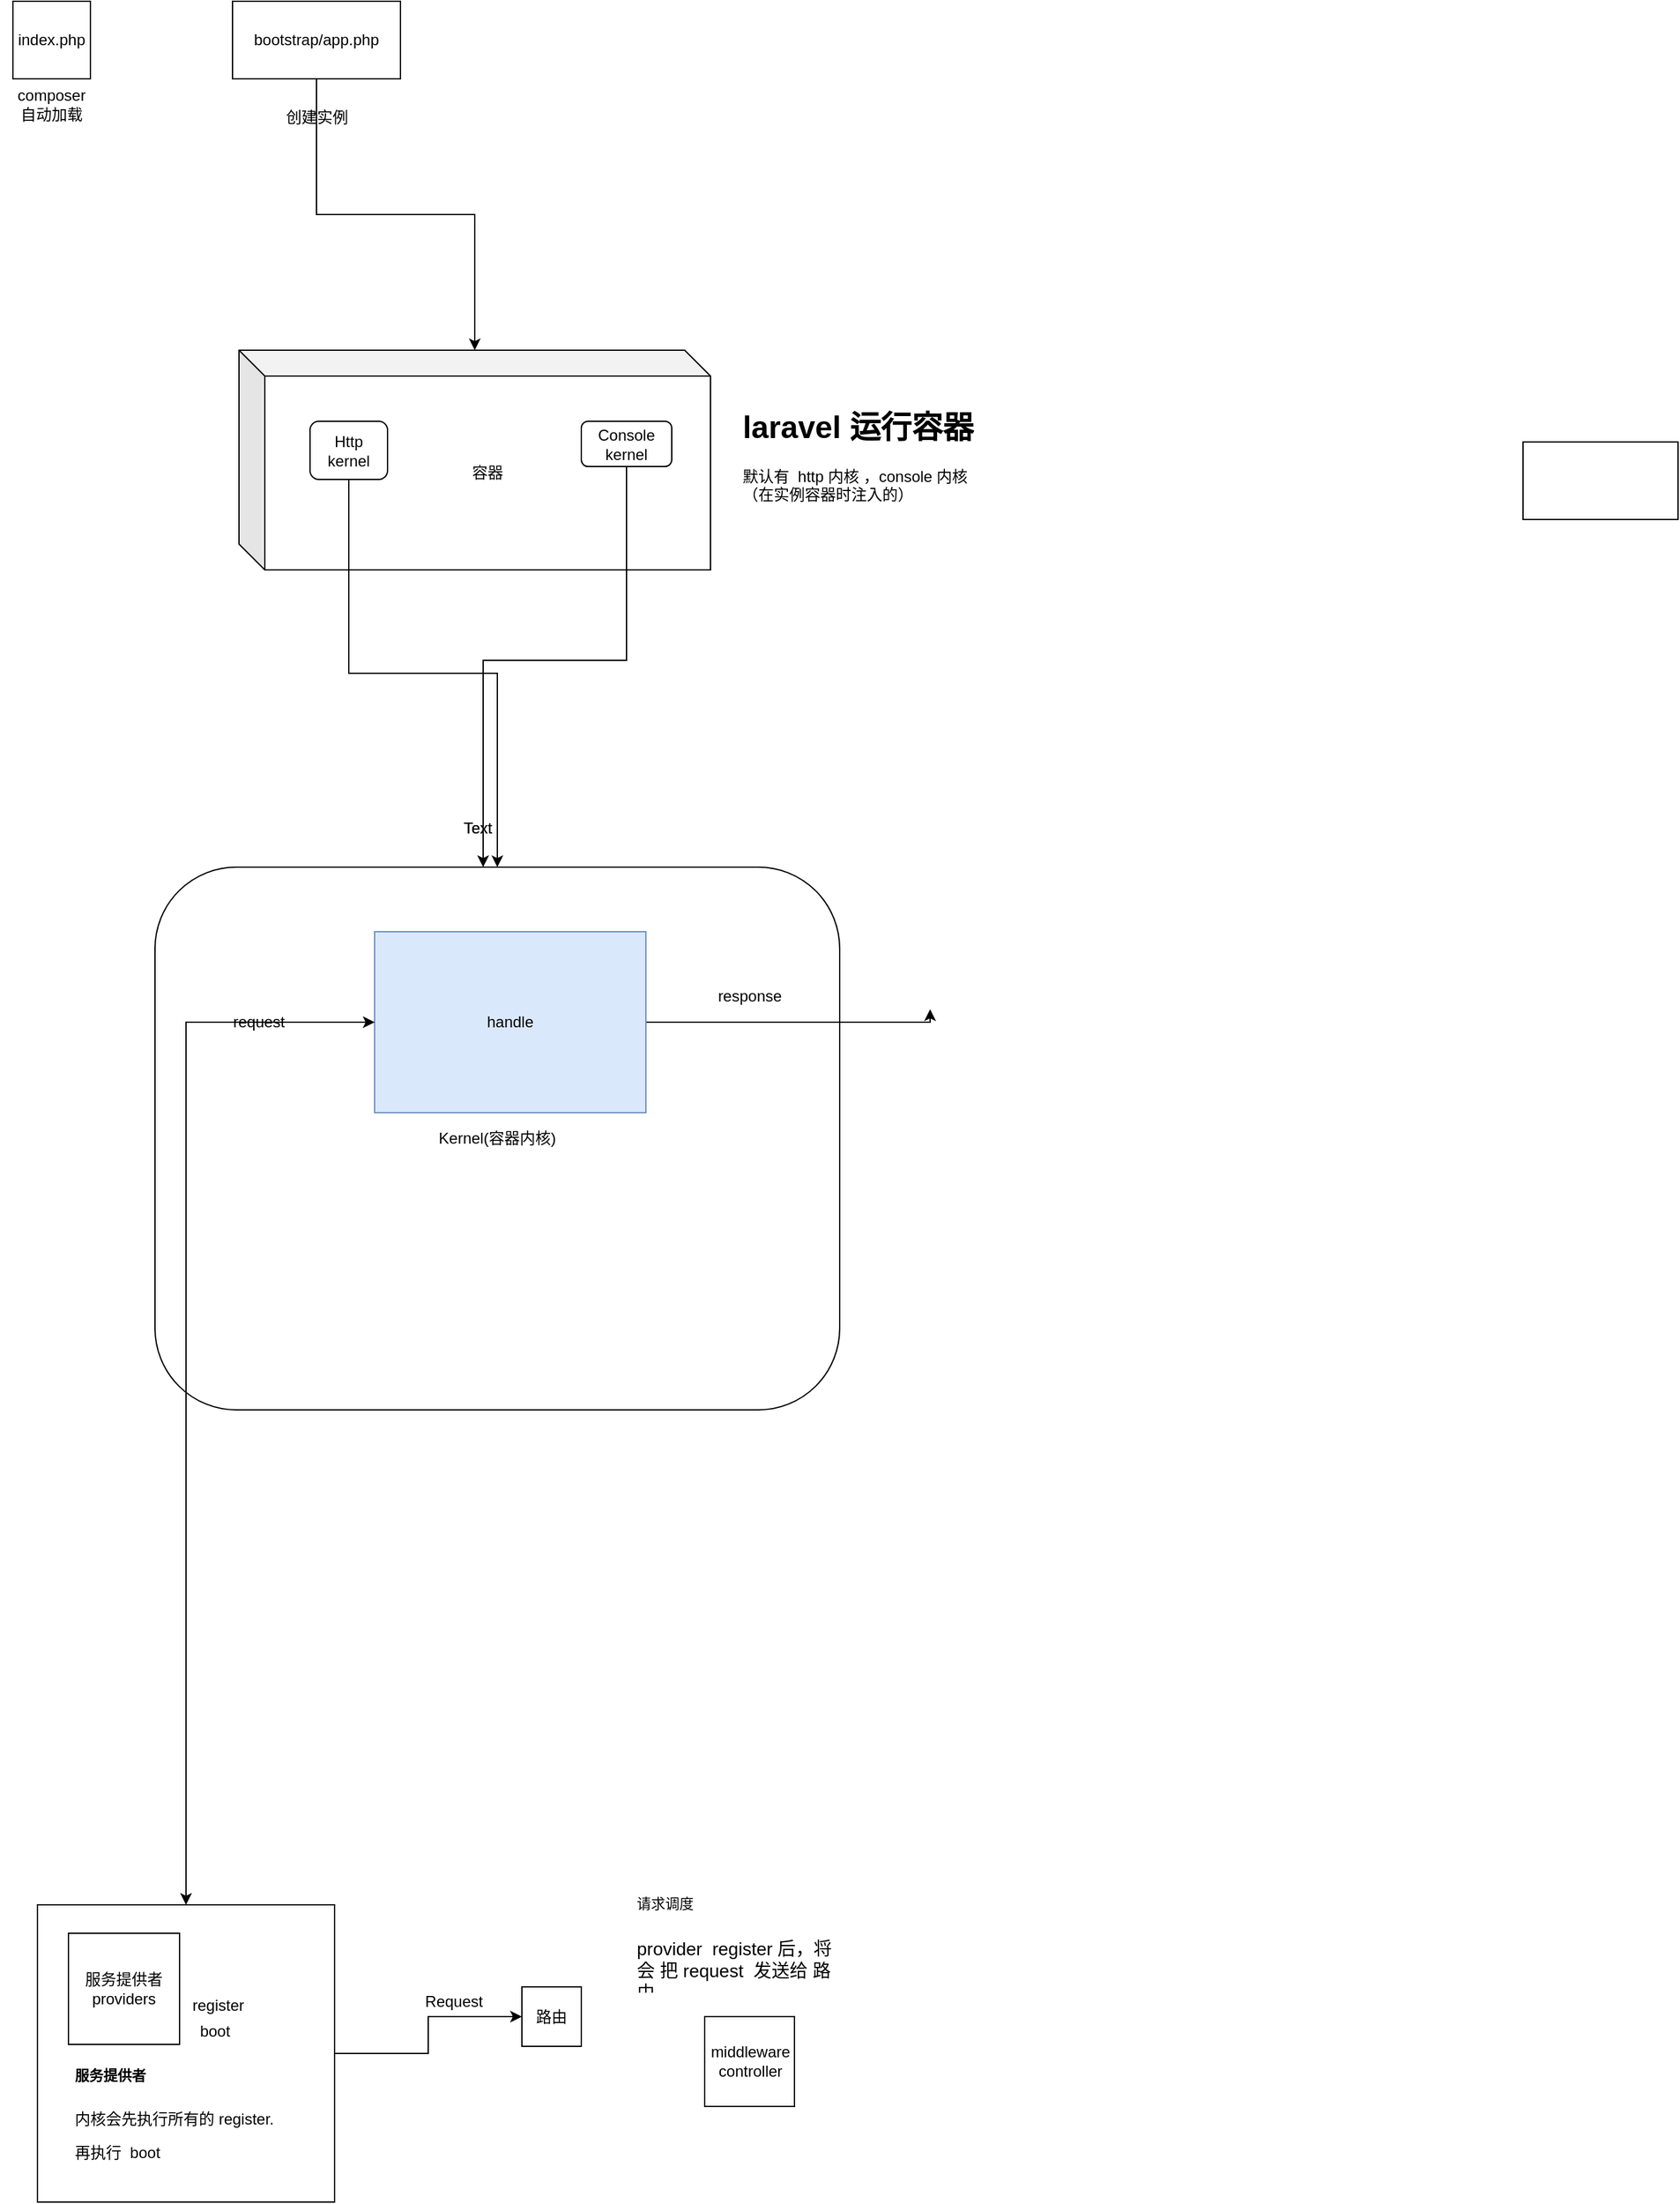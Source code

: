 <mxfile version="14.1.8" type="github">
  <diagram id="jYcRAxDgJYYIYYRb9l8G" name="Page-1">
    <mxGraphModel dx="813" dy="435" grid="1" gridSize="23" guides="1" tooltips="1" connect="1" arrows="1" fold="1" page="1" pageScale="1" pageWidth="827" pageHeight="1169" math="0" shadow="0">
      <root>
        <mxCell id="0" />
        <mxCell id="1" parent="0" />
        <mxCell id="-JC5Y1mmU6ygiX1v_kIU-1" value="index.php" style="whiteSpace=wrap;html=1;aspect=fixed;" vertex="1" parent="1">
          <mxGeometry x="50" y="50" width="60" height="60" as="geometry" />
        </mxCell>
        <mxCell id="-JC5Y1mmU6ygiX1v_kIU-12" style="edgeStyle=orthogonalEdgeStyle;rounded=0;orthogonalLoop=1;jettySize=auto;html=1;" edge="1" parent="1" source="-JC5Y1mmU6ygiX1v_kIU-3" target="-JC5Y1mmU6ygiX1v_kIU-9">
          <mxGeometry relative="1" as="geometry" />
        </mxCell>
        <mxCell id="-JC5Y1mmU6ygiX1v_kIU-3" value="bootstrap/app.php" style="whiteSpace=wrap;html=1;" vertex="1" parent="1">
          <mxGeometry x="220" y="50" width="130" height="60" as="geometry" />
        </mxCell>
        <mxCell id="-JC5Y1mmU6ygiX1v_kIU-4" value="composer&lt;br&gt;自动加载" style="text;html=1;strokeColor=none;fillColor=none;align=center;verticalAlign=middle;whiteSpace=wrap;rounded=0;" vertex="1" parent="1">
          <mxGeometry x="40" y="120" width="80" height="20" as="geometry" />
        </mxCell>
        <mxCell id="-JC5Y1mmU6ygiX1v_kIU-7" value="创建实例&lt;br&gt;" style="text;html=1;align=center;verticalAlign=middle;resizable=0;points=[];autosize=1;" vertex="1" parent="1">
          <mxGeometry x="255" y="130" width="60" height="20" as="geometry" />
        </mxCell>
        <mxCell id="-JC5Y1mmU6ygiX1v_kIU-9" value="容器" style="shape=cube;whiteSpace=wrap;html=1;boundedLbl=1;backgroundOutline=1;darkOpacity=0.05;darkOpacity2=0.1;" vertex="1" parent="1">
          <mxGeometry x="225" y="320" width="365" height="170" as="geometry" />
        </mxCell>
        <mxCell id="-JC5Y1mmU6ygiX1v_kIU-20" style="edgeStyle=orthogonalEdgeStyle;rounded=0;orthogonalLoop=1;jettySize=auto;html=1;" edge="1" parent="1" source="-JC5Y1mmU6ygiX1v_kIU-14" target="-JC5Y1mmU6ygiX1v_kIU-19">
          <mxGeometry relative="1" as="geometry" />
        </mxCell>
        <mxCell id="-JC5Y1mmU6ygiX1v_kIU-14" value="Http kernel" style="rounded=1;whiteSpace=wrap;html=1;" vertex="1" parent="1">
          <mxGeometry x="280" y="375" width="60" height="45" as="geometry" />
        </mxCell>
        <mxCell id="-JC5Y1mmU6ygiX1v_kIU-21" style="edgeStyle=orthogonalEdgeStyle;rounded=0;orthogonalLoop=1;jettySize=auto;html=1;" edge="1" parent="1" source="-JC5Y1mmU6ygiX1v_kIU-15" target="-JC5Y1mmU6ygiX1v_kIU-19">
          <mxGeometry relative="1" as="geometry">
            <Array as="points">
              <mxPoint x="525" y="560" />
              <mxPoint x="414" y="560" />
            </Array>
          </mxGeometry>
        </mxCell>
        <mxCell id="-JC5Y1mmU6ygiX1v_kIU-15" value="Console kernel&lt;br&gt;" style="rounded=1;whiteSpace=wrap;html=1;" vertex="1" parent="1">
          <mxGeometry x="490" y="375" width="70" height="35" as="geometry" />
        </mxCell>
        <mxCell id="-JC5Y1mmU6ygiX1v_kIU-17" value="&lt;h1&gt;laravel 运行容器&lt;/h1&gt;&lt;div&gt;默认有&amp;nbsp; http 内核 ，console 内核&lt;/div&gt;&lt;div&gt;（在实例容器时注入的）&lt;/div&gt;" style="text;html=1;strokeColor=none;fillColor=none;spacing=5;spacingTop=-20;whiteSpace=wrap;overflow=hidden;rounded=0;" vertex="1" parent="1">
          <mxGeometry x="610" y="360" width="190" height="120" as="geometry" />
        </mxCell>
        <mxCell id="-JC5Y1mmU6ygiX1v_kIU-19" value="Kernel(容器内核)" style="rounded=1;whiteSpace=wrap;html=1;" vertex="1" parent="1">
          <mxGeometry x="160" y="720" width="530" height="420" as="geometry" />
        </mxCell>
        <mxCell id="-JC5Y1mmU6ygiX1v_kIU-30" style="edgeStyle=orthogonalEdgeStyle;rounded=0;orthogonalLoop=1;jettySize=auto;html=1;" edge="1" parent="1" source="-JC5Y1mmU6ygiX1v_kIU-23">
          <mxGeometry relative="1" as="geometry">
            <mxPoint x="760" y="830" as="targetPoint" />
            <Array as="points">
              <mxPoint x="760" y="840" />
            </Array>
          </mxGeometry>
        </mxCell>
        <mxCell id="-JC5Y1mmU6ygiX1v_kIU-856" style="edgeStyle=orthogonalEdgeStyle;rounded=0;orthogonalLoop=1;jettySize=auto;html=1;" edge="1" parent="1" source="-JC5Y1mmU6ygiX1v_kIU-23" target="-JC5Y1mmU6ygiX1v_kIU-847">
          <mxGeometry relative="1" as="geometry" />
        </mxCell>
        <mxCell id="-JC5Y1mmU6ygiX1v_kIU-23" value="handle&lt;br&gt;" style="whiteSpace=wrap;html=1;fillColor=#dae8fc;strokeColor=#6c8ebf;" vertex="1" parent="1">
          <mxGeometry x="330" y="770" width="210" height="140" as="geometry" />
        </mxCell>
        <mxCell id="-JC5Y1mmU6ygiX1v_kIU-25" value="Text" style="text;html=1;strokeColor=none;fillColor=none;align=center;verticalAlign=middle;whiteSpace=wrap;rounded=0;" vertex="1" parent="1">
          <mxGeometry x="390" y="680" width="40" height="20" as="geometry" />
        </mxCell>
        <mxCell id="-JC5Y1mmU6ygiX1v_kIU-26" value="Text" style="text;html=1;strokeColor=none;fillColor=none;align=center;verticalAlign=middle;whiteSpace=wrap;rounded=0;" vertex="1" parent="1">
          <mxGeometry x="390" y="680" width="40" height="20" as="geometry" />
        </mxCell>
        <mxCell id="-JC5Y1mmU6ygiX1v_kIU-32" style="edgeStyle=orthogonalEdgeStyle;rounded=0;orthogonalLoop=1;jettySize=auto;html=1;" edge="1" parent="1" source="-JC5Y1mmU6ygiX1v_kIU-27" target="-JC5Y1mmU6ygiX1v_kIU-23">
          <mxGeometry relative="1" as="geometry" />
        </mxCell>
        <mxCell id="-JC5Y1mmU6ygiX1v_kIU-27" value="request" style="text;html=1;align=center;verticalAlign=middle;resizable=0;points=[];autosize=1;" vertex="1" parent="1">
          <mxGeometry x="210" y="830" width="60" height="20" as="geometry" />
        </mxCell>
        <mxCell id="-JC5Y1mmU6ygiX1v_kIU-31" value="response&lt;br&gt;" style="text;html=1;align=center;verticalAlign=middle;resizable=0;points=[];autosize=1;" vertex="1" parent="1">
          <mxGeometry x="590" y="810" width="60" height="20" as="geometry" />
        </mxCell>
        <mxCell id="-JC5Y1mmU6ygiX1v_kIU-839" value="" style="whiteSpace=wrap;html=1;" vertex="1" parent="1">
          <mxGeometry x="1219" y="391" width="120" height="60" as="geometry" />
        </mxCell>
        <mxCell id="-JC5Y1mmU6ygiX1v_kIU-858" style="edgeStyle=orthogonalEdgeStyle;rounded=0;orthogonalLoop=1;jettySize=auto;html=1;" edge="1" parent="1" source="-JC5Y1mmU6ygiX1v_kIU-847" target="-JC5Y1mmU6ygiX1v_kIU-857">
          <mxGeometry relative="1" as="geometry" />
        </mxCell>
        <mxCell id="-JC5Y1mmU6ygiX1v_kIU-847" value="" style="whiteSpace=wrap;html=1;aspect=fixed;" vertex="1" parent="1">
          <mxGeometry x="69" y="1523" width="230" height="230" as="geometry" />
        </mxCell>
        <mxCell id="-JC5Y1mmU6ygiX1v_kIU-849" value="服务提供者&lt;br&gt;providers" style="whiteSpace=wrap;html=1;aspect=fixed;" vertex="1" parent="1">
          <mxGeometry x="93" y="1545" width="86" height="86" as="geometry" />
        </mxCell>
        <mxCell id="-JC5Y1mmU6ygiX1v_kIU-850" value="register" style="text;html=1;strokeColor=none;fillColor=none;align=center;verticalAlign=middle;whiteSpace=wrap;rounded=0;" vertex="1" parent="1">
          <mxGeometry x="189" y="1591" width="40" height="20" as="geometry" />
        </mxCell>
        <mxCell id="-JC5Y1mmU6ygiX1v_kIU-851" value="boot&lt;br&gt;" style="text;html=1;align=center;verticalAlign=middle;resizable=0;points=[];autosize=1;" vertex="1" parent="1">
          <mxGeometry x="183" y="1609.5" width="46" height="23" as="geometry" />
        </mxCell>
        <mxCell id="-JC5Y1mmU6ygiX1v_kIU-852" value="&lt;h1&gt;&lt;span style=&quot;font-size: 11px&quot;&gt;服务提供者&lt;/span&gt;&lt;/h1&gt;&lt;p&gt;内核会先执行所有的 register.&amp;nbsp;&lt;/p&gt;&lt;p&gt;再执行&amp;nbsp; boot&amp;nbsp; &amp;nbsp;&lt;/p&gt;" style="text;html=1;strokeColor=none;fillColor=none;spacing=5;spacingTop=-20;whiteSpace=wrap;overflow=hidden;rounded=0;" vertex="1" parent="1">
          <mxGeometry x="93" y="1631" width="188" height="122" as="geometry" />
        </mxCell>
        <mxCell id="-JC5Y1mmU6ygiX1v_kIU-857" value="路由" style="whiteSpace=wrap;html=1;" vertex="1" parent="1">
          <mxGeometry x="444" y="1586.5" width="46" height="46" as="geometry" />
        </mxCell>
        <mxCell id="-JC5Y1mmU6ygiX1v_kIU-859" value="Request&lt;br&gt;" style="text;html=1;align=center;verticalAlign=middle;resizable=0;points=[];autosize=1;" vertex="1" parent="1">
          <mxGeometry x="368" y="1586.5" width="46" height="23" as="geometry" />
        </mxCell>
        <mxCell id="-JC5Y1mmU6ygiX1v_kIU-861" value="&lt;h1&gt;&lt;span style=&quot;font-weight: 400&quot;&gt;&lt;font style=&quot;font-size: 11px&quot;&gt;请求调度&lt;/font&gt;&lt;/span&gt;&lt;br&gt;&lt;/h1&gt;&lt;h1 style=&quot;font-size: 14px&quot;&gt;&lt;span style=&quot;font-weight: 400&quot;&gt;provider&amp;nbsp; register 后，将会 把 request&amp;nbsp; 发送给 路由&amp;nbsp;&lt;/span&gt;&lt;/h1&gt;" style="text;html=1;strokeColor=none;fillColor=none;spacing=5;spacingTop=-20;whiteSpace=wrap;overflow=hidden;rounded=0;" vertex="1" parent="1">
          <mxGeometry x="528" y="1498" width="162" height="93" as="geometry" />
        </mxCell>
        <mxCell id="-JC5Y1mmU6ygiX1v_kIU-862" value="middleware&lt;br&gt;controller&lt;br&gt;" style="whiteSpace=wrap;html=1;aspect=fixed;" vertex="1" parent="1">
          <mxGeometry x="585.5" y="1609.5" width="69.5" height="69.5" as="geometry" />
        </mxCell>
      </root>
    </mxGraphModel>
  </diagram>
</mxfile>
